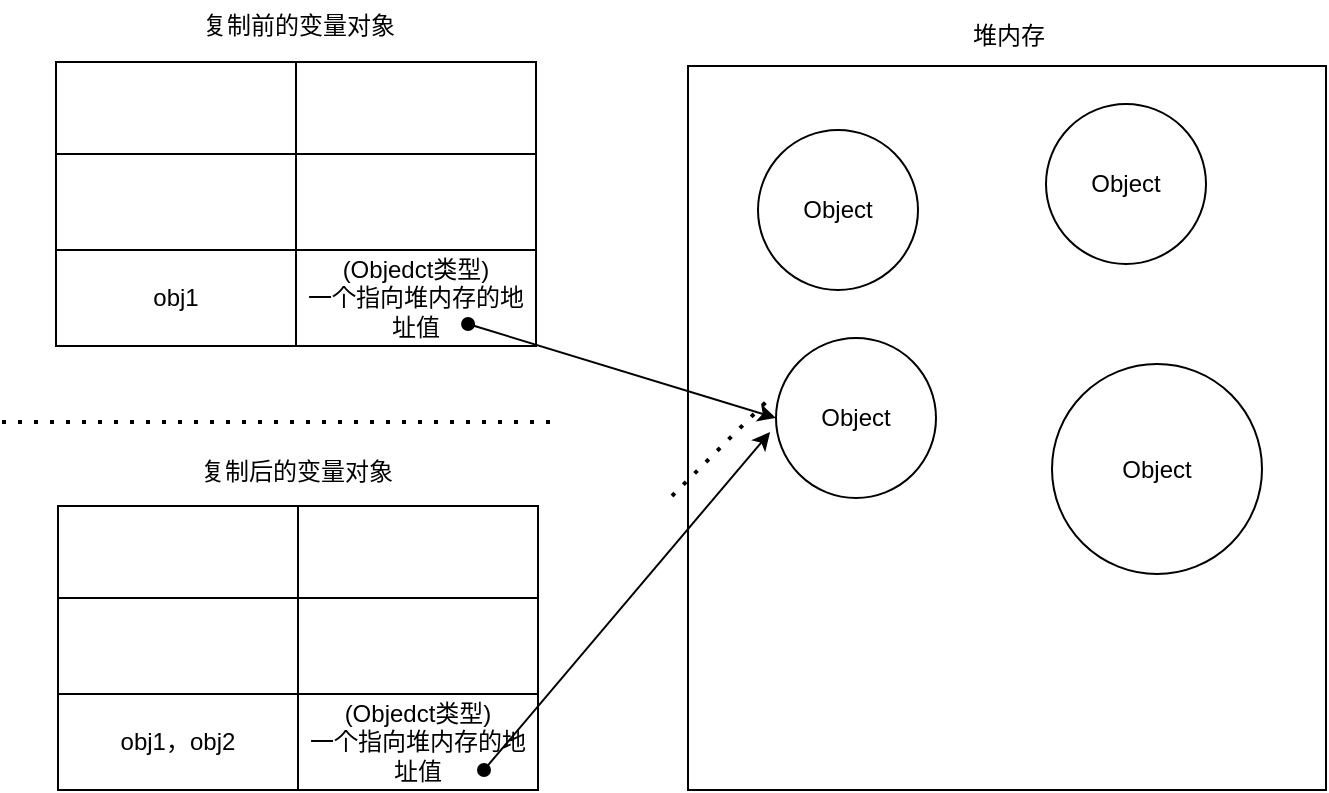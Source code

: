 <mxfile>
    <diagram id="CwwE9qjNSrN3i6dAl7fk" name="Page-1">
        <mxGraphModel dx="779" dy="445" grid="0" gridSize="10" guides="1" tooltips="1" connect="1" arrows="1" fold="1" page="1" pageScale="1" pageWidth="3300" pageHeight="4681" background="light-dark(#FFFFFF,#FFFFFF)" math="0" shadow="0">
            <root>
                <mxCell id="0"/>
                <mxCell id="1" parent="0"/>
                <mxCell id="2" value="" style="rounded=0;whiteSpace=wrap;html=1;strokeColor=light-dark(#000000,#000000);fillColor=light-dark(#FFFFFF,#FFFFFF);" vertex="1" parent="1">
                    <mxGeometry x="113" y="58" width="120" height="48" as="geometry"/>
                </mxCell>
                <mxCell id="3" value="" style="rounded=0;whiteSpace=wrap;html=1;strokeColor=light-dark(#000000,#000000);fillColor=light-dark(#FFFFFF,#FFFFFF);" vertex="1" parent="1">
                    <mxGeometry x="113" y="104" width="120" height="48" as="geometry"/>
                </mxCell>
                <mxCell id="4" value="&lt;font style=&quot;color: light-dark(rgb(0, 0, 0), rgb(0, 0, 0));&quot;&gt;obj1&lt;/font&gt;" style="rounded=0;whiteSpace=wrap;html=1;strokeColor=light-dark(#000000,#000000);fillColor=light-dark(#FFFFFF,#FFFFFF);" vertex="1" parent="1">
                    <mxGeometry x="113" y="152" width="120" height="48" as="geometry"/>
                </mxCell>
                <mxCell id="5" value="" style="rounded=0;whiteSpace=wrap;html=1;strokeColor=light-dark(#000000,#000000);fillColor=light-dark(#FFFFFF,#FFFFFF);" vertex="1" parent="1">
                    <mxGeometry x="233" y="58" width="120" height="48" as="geometry"/>
                </mxCell>
                <mxCell id="6" value="" style="rounded=0;whiteSpace=wrap;html=1;strokeColor=light-dark(#000000,#000000);fillColor=light-dark(#FFFFFF,#FFFFFF);" vertex="1" parent="1">
                    <mxGeometry x="233" y="104" width="120" height="48" as="geometry"/>
                </mxCell>
                <mxCell id="7" value="&lt;font style=&quot;color: light-dark(rgb(0, 0, 0), rgb(0, 0, 0));&quot;&gt;(Objedct类型)&lt;/font&gt;&lt;div&gt;&lt;font style=&quot;color: light-dark(rgb(0, 0, 0), rgb(0, 0, 0));&quot;&gt;一个指向堆内存的地址值&lt;/font&gt;&lt;/div&gt;" style="rounded=0;whiteSpace=wrap;html=1;strokeColor=light-dark(#000000,#000000);fillColor=light-dark(#FFFFFF,#FFFFFF);" vertex="1" parent="1">
                    <mxGeometry x="233" y="152" width="120" height="48" as="geometry"/>
                </mxCell>
                <mxCell id="8" value="&lt;font style=&quot;color: light-dark(rgb(0, 0, 0), rgb(0, 0, 0));&quot;&gt;复制前的变量对象&lt;/font&gt;" style="text;html=1;align=center;verticalAlign=middle;resizable=0;points=[];autosize=1;strokeColor=none;fillColor=none;" vertex="1" parent="1">
                    <mxGeometry x="177" y="27" width="114" height="26" as="geometry"/>
                </mxCell>
                <mxCell id="9" value="" style="rounded=0;whiteSpace=wrap;html=1;fillColor=none;strokeColor=light-dark(#000000,#000000);" vertex="1" parent="1">
                    <mxGeometry x="429" y="60" width="319" height="362" as="geometry"/>
                </mxCell>
                <mxCell id="10" value="&lt;font style=&quot;color: light-dark(rgb(0, 0, 0), rgb(0, 0, 0));&quot;&gt;堆内存&lt;/font&gt;" style="text;html=1;align=center;verticalAlign=middle;resizable=0;points=[];autosize=1;strokeColor=none;fillColor=none;" vertex="1" parent="1">
                    <mxGeometry x="561.5" y="32" width="54" height="26" as="geometry"/>
                </mxCell>
                <mxCell id="11" value="&lt;font style=&quot;color: light-dark(rgb(0, 0, 0), rgb(0, 0, 0));&quot;&gt;Object&lt;/font&gt;" style="ellipse;whiteSpace=wrap;html=1;aspect=fixed;strokeColor=light-dark(#000000,#000000);fillColor=none;" vertex="1" parent="1">
                    <mxGeometry x="464" y="92" width="80" height="80" as="geometry"/>
                </mxCell>
                <mxCell id="12" value="&lt;font style=&quot;color: light-dark(rgb(0, 0, 0), rgb(0, 0, 0));&quot;&gt;Object&lt;/font&gt;" style="ellipse;whiteSpace=wrap;html=1;aspect=fixed;strokeColor=light-dark(#000000,#000000);fillColor=none;" vertex="1" parent="1">
                    <mxGeometry x="473" y="196" width="80" height="80" as="geometry"/>
                </mxCell>
                <mxCell id="13" value="&lt;font style=&quot;color: light-dark(rgb(0, 0, 0), rgb(0, 0, 0));&quot;&gt;Object&lt;/font&gt;" style="ellipse;whiteSpace=wrap;html=1;aspect=fixed;strokeColor=light-dark(#000000,#000000);fillColor=none;" vertex="1" parent="1">
                    <mxGeometry x="608" y="79" width="80" height="80" as="geometry"/>
                </mxCell>
                <mxCell id="14" value="&lt;font style=&quot;color: light-dark(rgb(0, 0, 0), rgb(0, 0, 0));&quot;&gt;Object&lt;/font&gt;" style="ellipse;whiteSpace=wrap;html=1;aspect=fixed;strokeColor=light-dark(#000000,#000000);fillColor=none;" vertex="1" parent="1">
                    <mxGeometry x="611" y="209" width="105" height="105" as="geometry"/>
                </mxCell>
                <mxCell id="15" value="" style="endArrow=classic;html=1;exitX=0.717;exitY=0.771;exitDx=0;exitDy=0;exitPerimeter=0;entryX=0;entryY=0.5;entryDx=0;entryDy=0;strokeColor=light-dark(#000000,#000000);startArrow=oval;startFill=1;" edge="1" parent="1" source="7" target="12">
                    <mxGeometry width="50" height="50" relative="1" as="geometry">
                        <mxPoint x="414" y="220" as="sourcePoint"/>
                        <mxPoint x="464" y="170" as="targetPoint"/>
                    </mxGeometry>
                </mxCell>
                <mxCell id="16" value="" style="rounded=0;whiteSpace=wrap;html=1;strokeColor=light-dark(#000000,#000000);fillColor=light-dark(#FFFFFF,#FFFFFF);" vertex="1" parent="1">
                    <mxGeometry x="114" y="280" width="120" height="48" as="geometry"/>
                </mxCell>
                <mxCell id="17" value="" style="rounded=0;whiteSpace=wrap;html=1;strokeColor=light-dark(#000000,#000000);fillColor=light-dark(#FFFFFF,#FFFFFF);" vertex="1" parent="1">
                    <mxGeometry x="114" y="326" width="120" height="48" as="geometry"/>
                </mxCell>
                <mxCell id="18" value="&lt;font style=&quot;color: light-dark(rgb(0, 0, 0), rgb(0, 0, 0));&quot;&gt;obj1，obj2&lt;/font&gt;" style="rounded=0;whiteSpace=wrap;html=1;strokeColor=light-dark(#000000,#000000);fillColor=light-dark(#FFFFFF,#FFFFFF);" vertex="1" parent="1">
                    <mxGeometry x="114" y="374" width="120" height="48" as="geometry"/>
                </mxCell>
                <mxCell id="19" value="" style="rounded=0;whiteSpace=wrap;html=1;strokeColor=light-dark(#000000,#000000);fillColor=light-dark(#FFFFFF,#FFFFFF);" vertex="1" parent="1">
                    <mxGeometry x="234" y="280" width="120" height="48" as="geometry"/>
                </mxCell>
                <mxCell id="20" value="" style="rounded=0;whiteSpace=wrap;html=1;strokeColor=light-dark(#000000,#000000);fillColor=light-dark(#FFFFFF,#FFFFFF);" vertex="1" parent="1">
                    <mxGeometry x="234" y="326" width="120" height="48" as="geometry"/>
                </mxCell>
                <mxCell id="21" value="&lt;font style=&quot;color: light-dark(rgb(0, 0, 0), rgb(0, 0, 0));&quot;&gt;(Objedct类型)&lt;/font&gt;&lt;div&gt;&lt;font style=&quot;color: light-dark(rgb(0, 0, 0), rgb(0, 0, 0));&quot;&gt;一个指向堆内存的地址值&lt;/font&gt;&lt;/div&gt;" style="rounded=0;whiteSpace=wrap;html=1;strokeColor=light-dark(#000000,#000000);fillColor=light-dark(#FFFFFF,#FFFFFF);" vertex="1" parent="1">
                    <mxGeometry x="234" y="374" width="120" height="48" as="geometry"/>
                </mxCell>
                <mxCell id="22" value="&lt;font style=&quot;color: light-dark(rgb(0, 0, 0), rgb(0, 0, 0));&quot;&gt;复制后的变量对象&lt;/font&gt;" style="text;html=1;align=center;verticalAlign=middle;resizable=0;points=[];autosize=1;strokeColor=none;fillColor=none;" vertex="1" parent="1">
                    <mxGeometry x="176" y="250" width="114" height="26" as="geometry"/>
                </mxCell>
                <mxCell id="23" value="" style="endArrow=none;dashed=1;html=1;dashPattern=1 3;strokeWidth=2;" edge="1" parent="1">
                    <mxGeometry width="50" height="50" relative="1" as="geometry">
                        <mxPoint x="421" y="275" as="sourcePoint"/>
                        <mxPoint x="471" y="225" as="targetPoint"/>
                    </mxGeometry>
                </mxCell>
                <mxCell id="24" value="" style="endArrow=none;dashed=1;html=1;dashPattern=1 3;strokeWidth=2;strokeColor=light-dark(#000000,#000000);" edge="1" parent="1">
                    <mxGeometry width="50" height="50" relative="1" as="geometry">
                        <mxPoint x="86" y="238" as="sourcePoint"/>
                        <mxPoint x="366" y="238" as="targetPoint"/>
                    </mxGeometry>
                </mxCell>
                <mxCell id="25" style="edgeStyle=none;html=1;exitX=0.775;exitY=0.792;exitDx=0;exitDy=0;entryX=-0.037;entryY=0.588;entryDx=0;entryDy=0;entryPerimeter=0;exitPerimeter=0;strokeColor=light-dark(#000000,#000000);startArrow=oval;startFill=1;" edge="1" parent="1" source="21" target="12">
                    <mxGeometry relative="1" as="geometry"/>
                </mxCell>
            </root>
        </mxGraphModel>
    </diagram>
</mxfile>